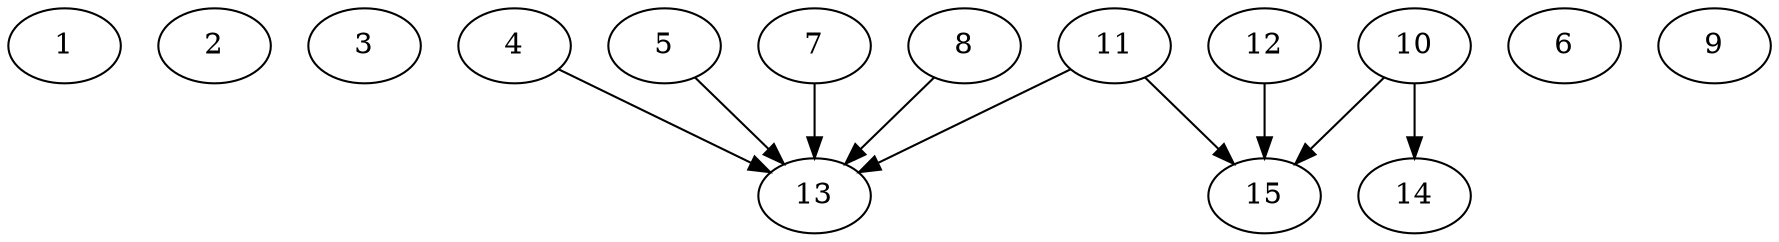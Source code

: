 // DAG automatically generated by daggen at Thu Oct  3 13:59:25 2019
// ./daggen --dot -n 15 --ccr 0.3 --fat 0.9 --regular 0.9 --density 0.5 --mindata 5242880 --maxdata 52428800 
digraph G {
  1 [size="82384213", alpha="0.00", expect_size="24715264"] 
  2 [size="48001707", alpha="0.15", expect_size="14400512"] 
  3 [size="117370880", alpha="0.15", expect_size="35211264"] 
  4 [size="30583467", alpha="0.11", expect_size="9175040"] 
  4 -> 13 [size ="9175040"]
  5 [size="138560853", alpha="0.12", expect_size="41568256"] 
  5 -> 13 [size ="41568256"]
  6 [size="151848960", alpha="0.19", expect_size="45554688"] 
  7 [size="136168107", alpha="0.04", expect_size="40850432"] 
  7 -> 13 [size ="40850432"]
  8 [size="26272427", alpha="0.02", expect_size="7881728"] 
  8 -> 13 [size ="7881728"]
  9 [size="145059840", alpha="0.19", expect_size="43517952"] 
  10 [size="129481387", alpha="0.19", expect_size="38844416"] 
  10 -> 14 [size ="38844416"]
  10 -> 15 [size ="38844416"]
  11 [size="155968853", alpha="0.11", expect_size="46790656"] 
  11 -> 13 [size ="46790656"]
  11 -> 15 [size ="46790656"]
  12 [size="156924587", alpha="0.10", expect_size="47077376"] 
  12 -> 15 [size ="47077376"]
  13 [size="120565760", alpha="0.20", expect_size="36169728"] 
  14 [size="82722133", alpha="0.02", expect_size="24816640"] 
  15 [size="169355947", alpha="0.19", expect_size="50806784"] 
}
